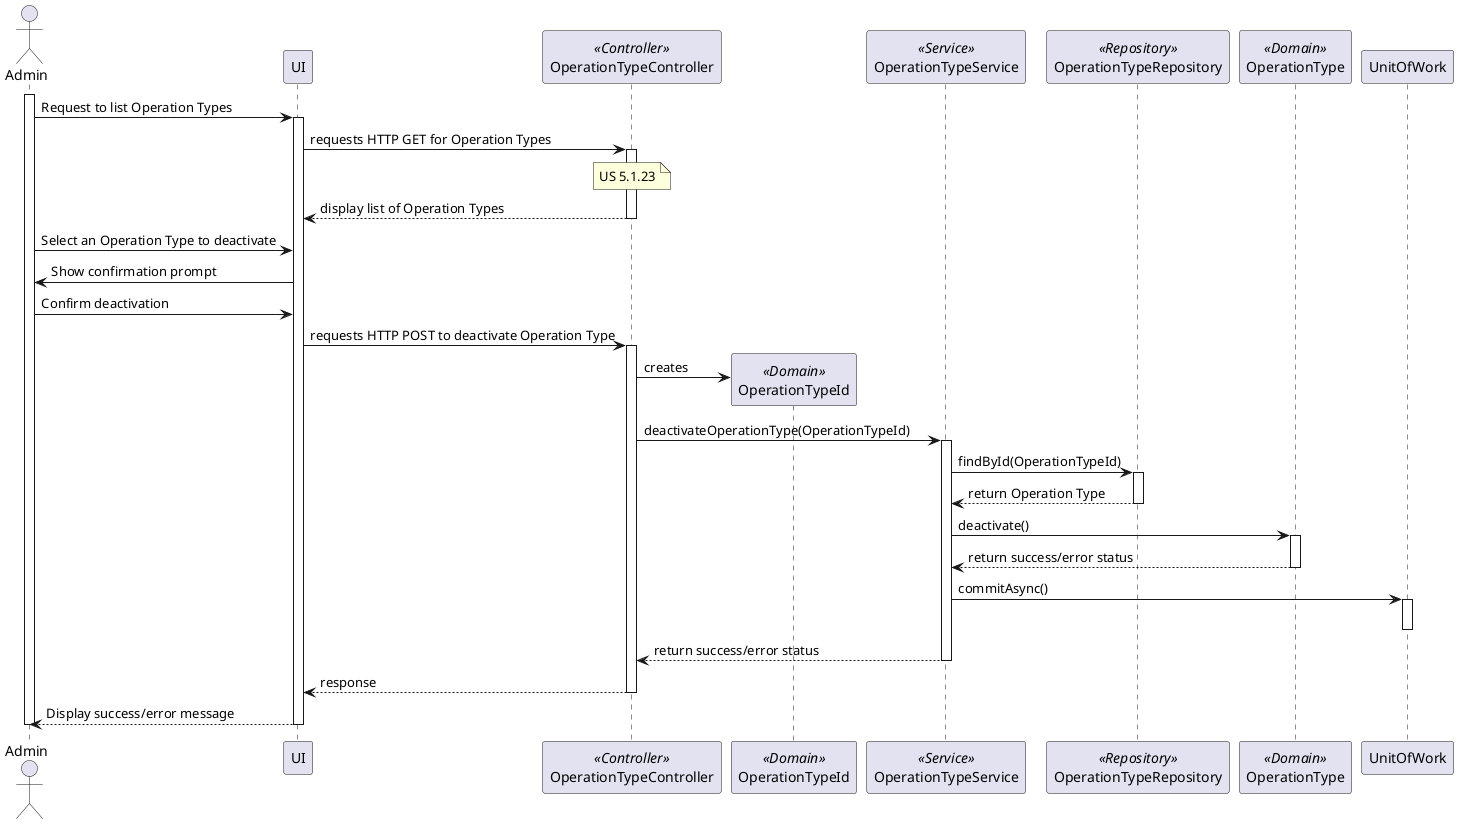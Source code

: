 @startuml Process_View
actor Admin 
participant UI  as UI
participant OperationTypeController as ctrl <<Controller>>
participant OperationTypeId as id <<Domain>>
participant OperationTypeService as service <<Service>>
participant OperationTypeRepository as repository <<Repository>>
participant OperationType as domain <<Domain>>
participant UnitOfWork

activate Admin

Admin -> UI: Request to list Operation Types
activate UI
UI -> ctrl: requests HTTP GET for Operation Types
activate ctrl
note over ctrl : US 5.1.23

ctrl --> UI: display list of Operation Types
deactivate ctrl

Admin -> UI: Select an Operation Type to deactivate
UI -> Admin: Show confirmation prompt
Admin -> UI: Confirm deactivation
UI -> ctrl: requests HTTP POST to deactivate Operation Type
activate ctrl
ctrl-> id**: creates
ctrl -> service: deactivateOperationType(OperationTypeId)
activate service
service -> repository: findById(OperationTypeId)
activate repository
repository --> service: return Operation Type
deactivate repository
service -> domain: deactivate()
activate domain
domain --> service: return success/error status
deactivate domain
service -> UnitOfWork: commitAsync()
activate UnitOfWork
deactivate UnitOfWork
service --> ctrl: return success/error status
deactivate service

ctrl --> UI: response
deactivate ctrl
UI --> Admin: Display success/error message
deactivate UI
deactivate Admin

@enduml
